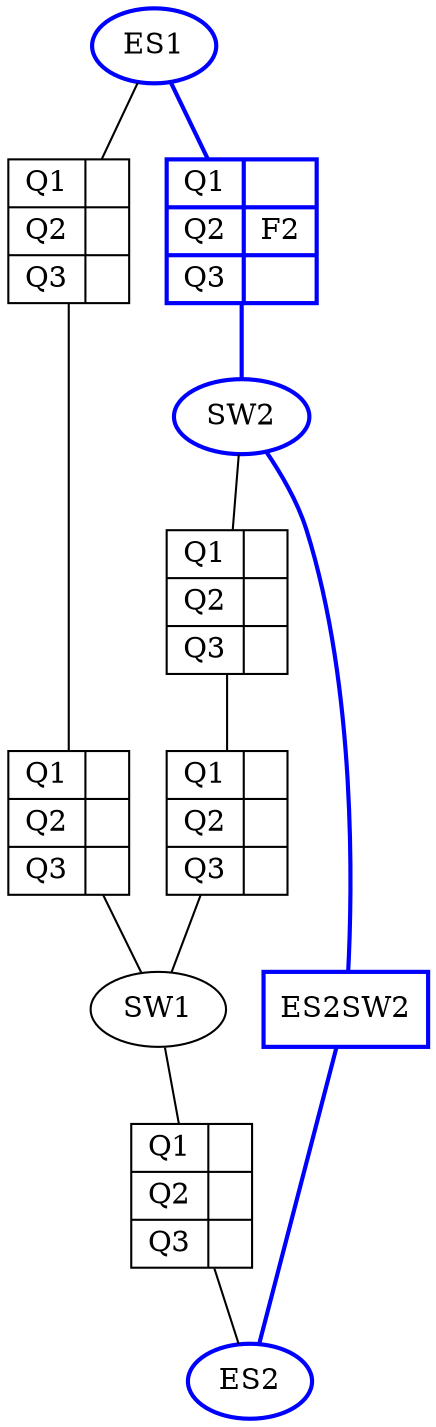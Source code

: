 // Network Topology
digraph {
	ES1 [color=blue style=bold]
	SW1ES1 [label="{ Q1 | Q2 | Q3 } | { || }" shape=record]
	SW1ES11 [label="{ Q1 | Q2 | Q3 } | { || }" shape=record]
	ES1 -> SW1ES1 [arrowhead=none]
	SW1ES1 -> SW1ES11 [arrowhead=none]
	SW1ES11 -> SW1 [arrowhead=none]
	SW2 [color=blue style=bold]
	SW2ES1 [label="{ Q1 | Q2 | Q3 } | { |F2| }" color=blue shape=record style=bold]
	ES1 -> SW2ES1 [arrowhead=none color=blue style=bold]
	SW2ES1 -> SW2 [arrowhead=none color=blue style=bold]
	SW1
	ES2 [color=blue style=bold]
	ES2SW1 [label="{ Q1 | Q2 | Q3 } | { || }" shape=record]
	SW1 -> ES2SW1 [arrowhead=none]
	ES2SW1 -> ES2 [arrowhead=none]
	SW2 [color=blue style=bold]
	ES2 [color=blue style=bold]
	ES2SW2 [color=blue shape=record style=bold]
	SW2 -> ES2SW2 [arrowhead=none color=blue style=bold]
	ES2SW2 -> ES2 [arrowhead=none color=blue style=bold]
	SW1SW2 [label="{ Q1 | Q2 | Q3 } | { || }" shape=record]
	SW1SW21 [label="{ Q1 | Q2 | Q3 } | { || }" shape=record]
	SW2 -> SW1SW2 [arrowhead=none]
	SW1SW2 -> SW1SW21 [arrowhead=none]
	SW1SW21 -> SW1 [arrowhead=none]
}
